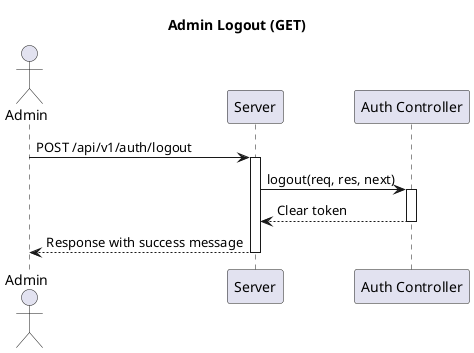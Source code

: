 @startuml Admin Logout Sequence Diagram 
title Admin Logout (GET)
actor Admin
participant "Server" as Server
participant "Auth Controller" as Auth

Admin -> Server: POST /api/v1/auth/logout
activate Server

Server -> Auth: logout(req, res, next)
activate Auth

Auth --> Server: Clear token
deactivate Auth

Server --> Admin: Response with success message
deactivate Server
@enduml